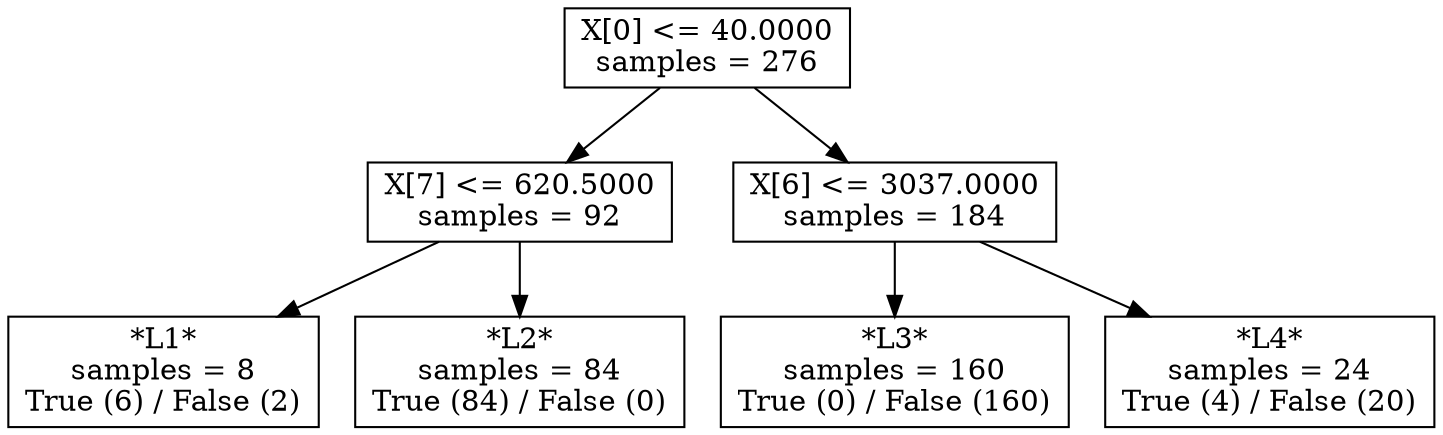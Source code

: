digraph Tree {
0 [label="X[0] <= 40.0000\nsamples = 276", shape="box"] ;
1 [label="X[7] <= 620.5000\nsamples = 92", shape="box"] ;
0 -> 1 ;
2 [label="*L1*\nsamples = 8\nTrue (6) / False (2)", shape="box"] ;
1 -> 2 ;
3 [label="*L2*\nsamples = 84\nTrue (84) / False (0)", shape="box"] ;
1 -> 3 ;
4 [label="X[6] <= 3037.0000\nsamples = 184", shape="box"] ;
0 -> 4 ;
5 [label="*L3*\nsamples = 160\nTrue (0) / False (160)", shape="box"] ;
4 -> 5 ;
6 [label="*L4*\nsamples = 24\nTrue (4) / False (20)", shape="box"] ;
4 -> 6 ;
}
